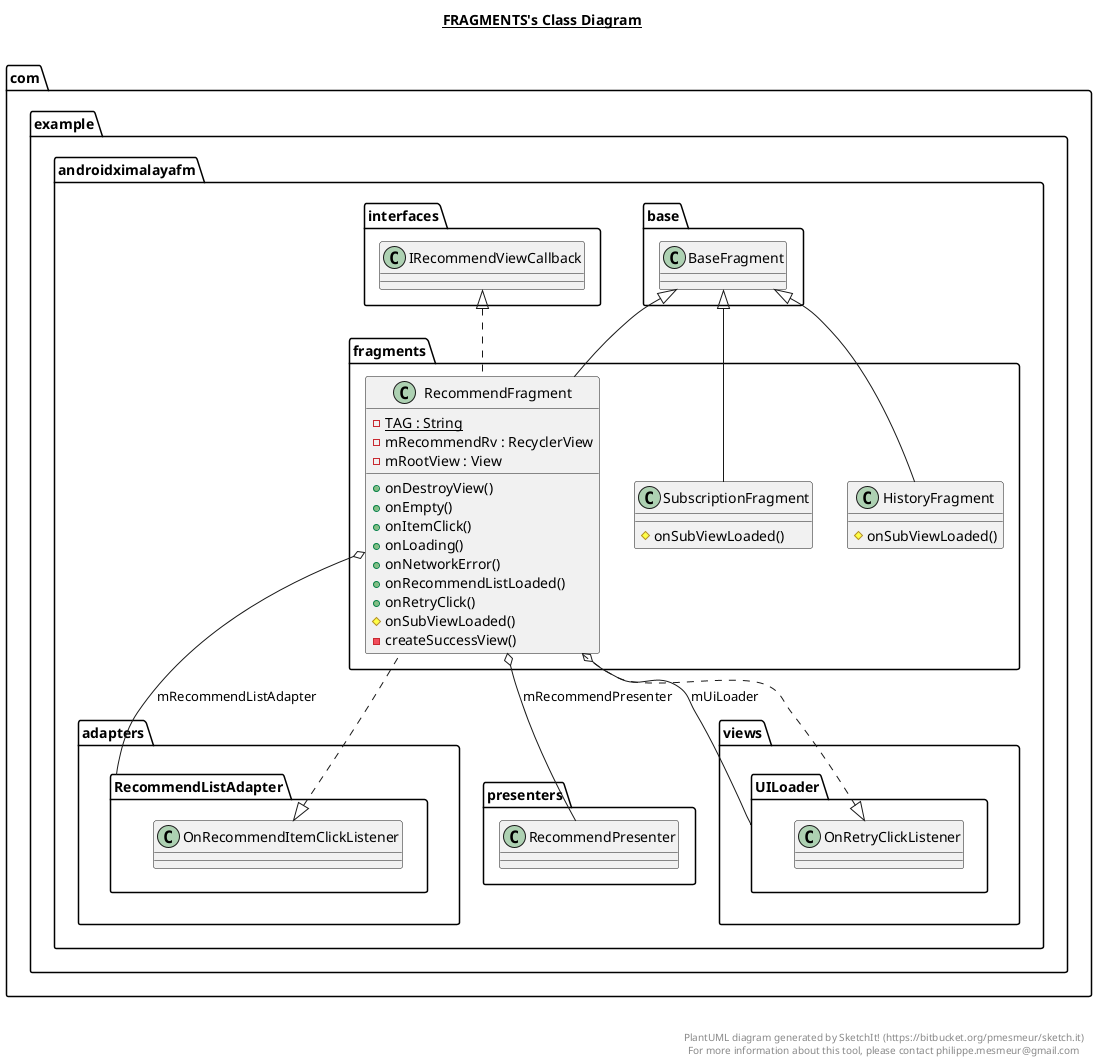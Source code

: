 @startuml

title __FRAGMENTS's Class Diagram__\n

  namespace com.example.androidximalayafm {
    namespace fragments {
      class com.example.androidximalayafm.fragments.HistoryFragment {
          # onSubViewLoaded()
      }
    }
  }
  

  namespace com.example.androidximalayafm {
    namespace fragments {
      class com.example.androidximalayafm.fragments.RecommendFragment {
          {static} - TAG : String
          - mRecommendRv : RecyclerView
          - mRootView : View
          + onDestroyView()
          + onEmpty()
          + onItemClick()
          + onLoading()
          + onNetworkError()
          + onRecommendListLoaded()
          + onRetryClick()
          # onSubViewLoaded()
          - createSuccessView()
      }
    }
  }
  

  namespace com.example.androidximalayafm {
    namespace fragments {
      class com.example.androidximalayafm.fragments.SubscriptionFragment {
          # onSubViewLoaded()
      }
    }
  }
  

  com.example.androidximalayafm.fragments.HistoryFragment -up-|> com.example.androidximalayafm.base.BaseFragment
  com.example.androidximalayafm.fragments.RecommendFragment .up.|> com.example.androidximalayafm.adapters.RecommendListAdapter.OnRecommendItemClickListener
  com.example.androidximalayafm.fragments.RecommendFragment .up.|> com.example.androidximalayafm.interfaces.IRecommendViewCallback
  com.example.androidximalayafm.fragments.RecommendFragment .up.|> com.example.androidximalayafm.views.UILoader.OnRetryClickListener
  com.example.androidximalayafm.fragments.RecommendFragment -up-|> com.example.androidximalayafm.base.BaseFragment
  com.example.androidximalayafm.fragments.RecommendFragment o-- com.example.androidximalayafm.adapters.RecommendListAdapter : mRecommendListAdapter
  com.example.androidximalayafm.fragments.RecommendFragment o-- com.example.androidximalayafm.presenters.RecommendPresenter : mRecommendPresenter
  com.example.androidximalayafm.fragments.RecommendFragment o-- com.example.androidximalayafm.views.UILoader : mUiLoader
  com.example.androidximalayafm.fragments.SubscriptionFragment -up-|> com.example.androidximalayafm.base.BaseFragment


right footer


PlantUML diagram generated by SketchIt! (https://bitbucket.org/pmesmeur/sketch.it)
For more information about this tool, please contact philippe.mesmeur@gmail.com
endfooter

@enduml
